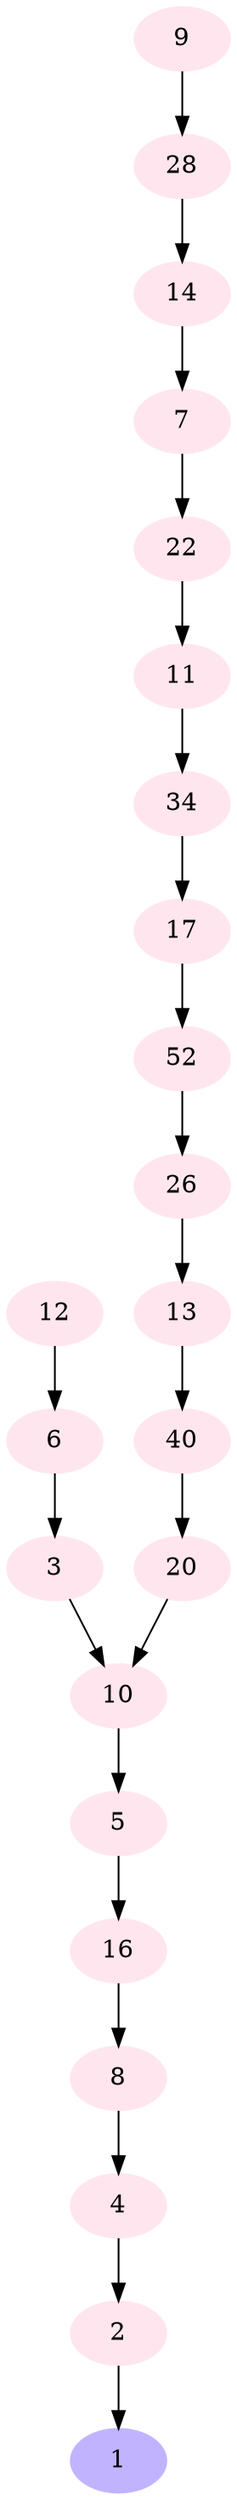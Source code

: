digraph {

node[style=filled,color=".7 .3 1.0"];

1

node[style=filled,color=".95 .1 1"];
2 -> 1;
3 -> 10 -> 5 -> 16 -> 8 -> 4 -> 2;
4;
5;
6 -> 3;
7 -> 22 -> 11 -> 34 -> 17 -> 52 -> 26 -> 13 -> 40 -> 20 -> 10;
8;
9 -> 28 -> 14 -> 7;
10;
11;
12 -> 6;
13;
14;
}
